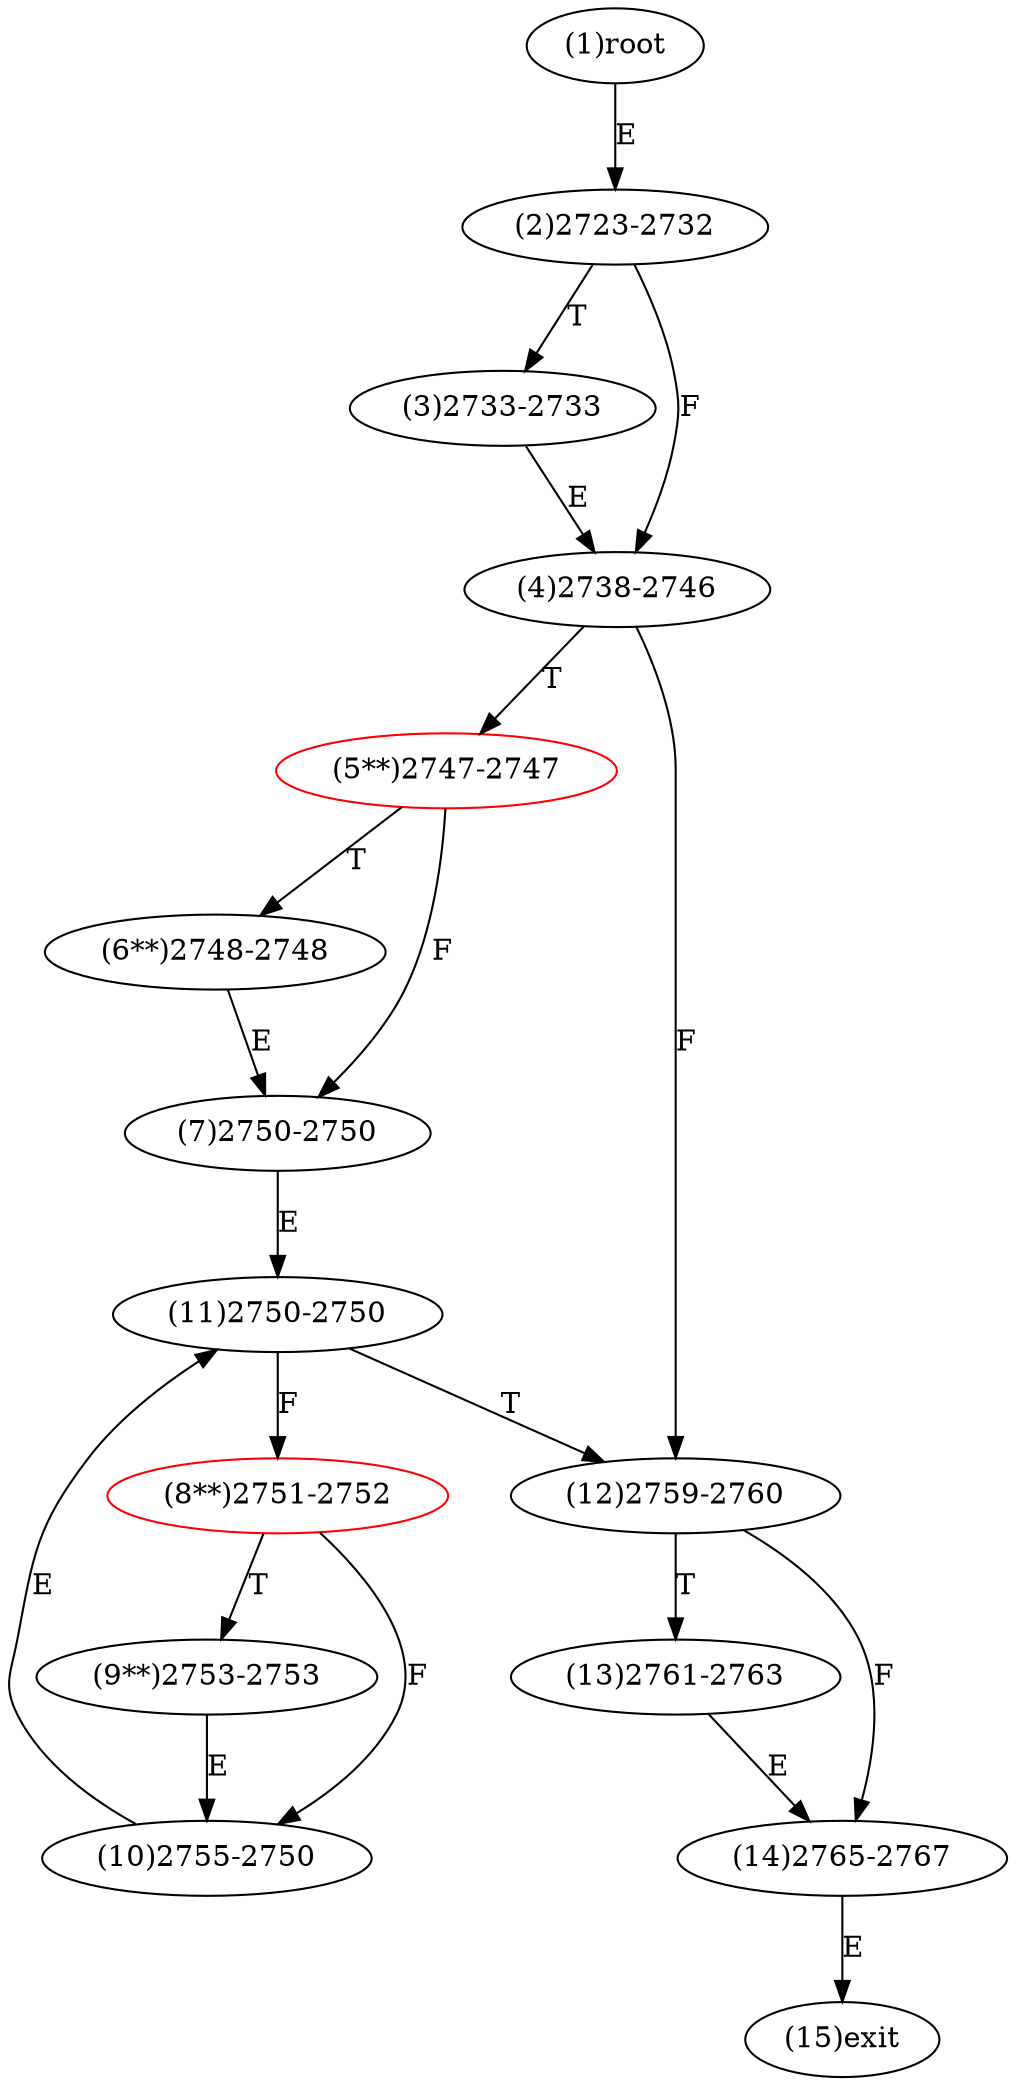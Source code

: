 digraph "" { 
1[ label="(1)root"];
2[ label="(2)2723-2732"];
3[ label="(3)2733-2733"];
4[ label="(4)2738-2746"];
5[ label="(5**)2747-2747",color=red];
6[ label="(6**)2748-2748"];
7[ label="(7)2750-2750"];
8[ label="(8**)2751-2752",color=red];
9[ label="(9**)2753-2753"];
10[ label="(10)2755-2750"];
11[ label="(11)2750-2750"];
12[ label="(12)2759-2760"];
13[ label="(13)2761-2763"];
14[ label="(14)2765-2767"];
15[ label="(15)exit"];
1->2[ label="E"];
2->4[ label="F"];
2->3[ label="T"];
3->4[ label="E"];
4->12[ label="F"];
4->5[ label="T"];
5->7[ label="F"];
5->6[ label="T"];
6->7[ label="E"];
7->11[ label="E"];
8->10[ label="F"];
8->9[ label="T"];
9->10[ label="E"];
10->11[ label="E"];
11->8[ label="F"];
11->12[ label="T"];
12->14[ label="F"];
12->13[ label="T"];
13->14[ label="E"];
14->15[ label="E"];
}